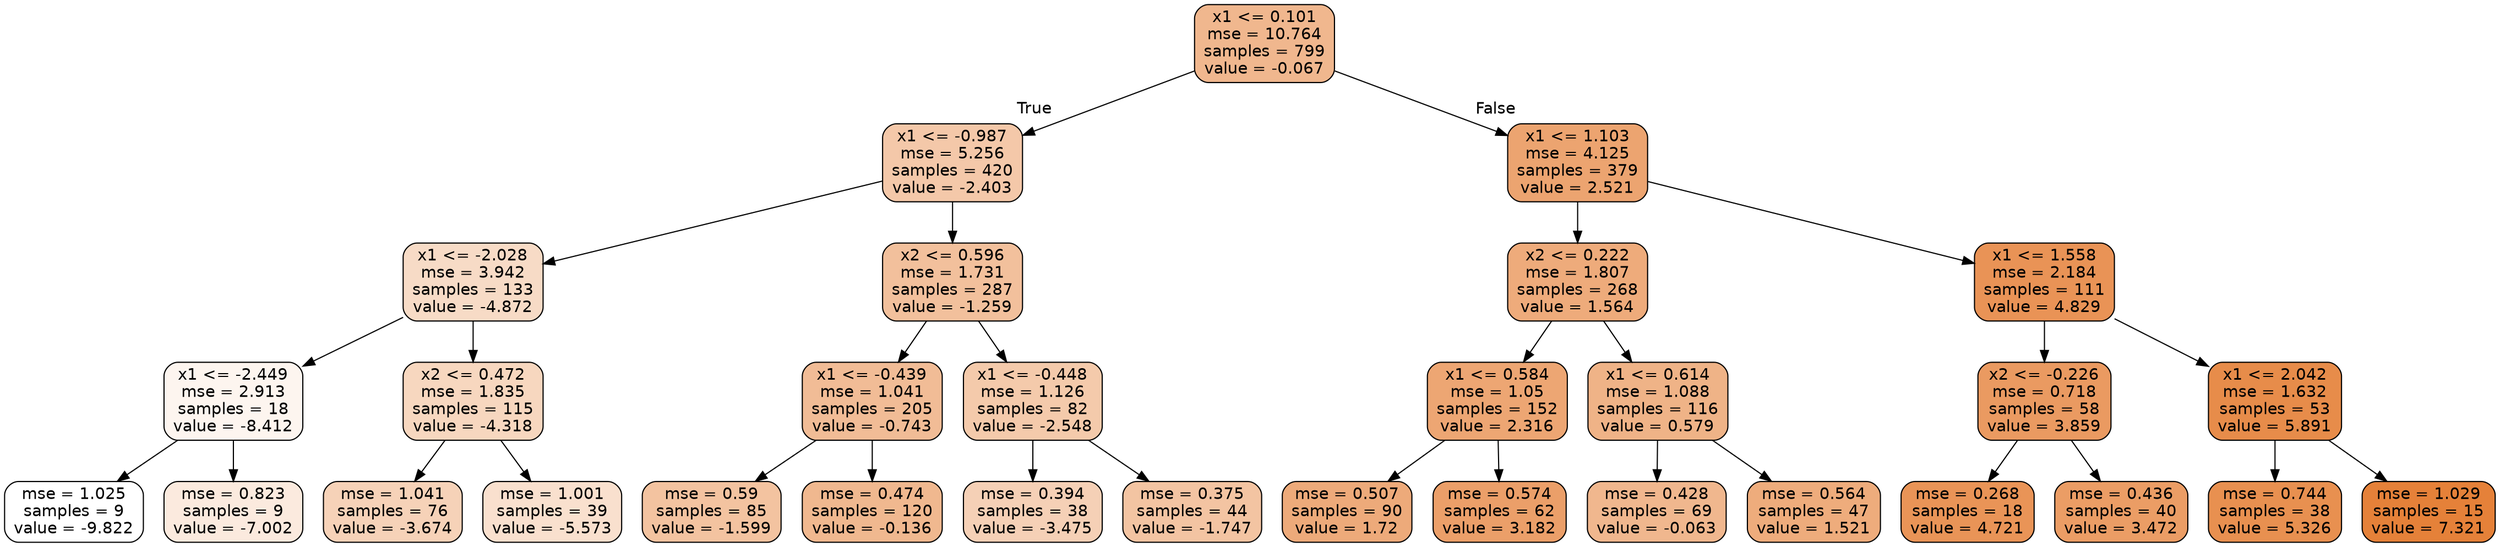 digraph Tree {
node [shape=box, style="filled, rounded", color="black", fontname=helvetica] ;
edge [fontname=helvetica] ;
0 [label="x1 <= 0.101\nmse = 10.764\nsamples = 799\nvalue = -0.067", fillcolor="#f0b78e"] ;
1 [label="x1 <= -0.987\nmse = 5.256\nsamples = 420\nvalue = -2.403", fillcolor="#f4c8a9"] ;
0 -> 1 [labeldistance=2.5, labelangle=45, headlabel="True"] ;
2 [label="x1 <= -2.028\nmse = 3.942\nsamples = 133\nvalue = -4.872", fillcolor="#f7dbc6"] ;
1 -> 2 ;
3 [label="x1 <= -2.449\nmse = 2.913\nsamples = 18\nvalue = -8.412", fillcolor="#fdf5ef"] ;
2 -> 3 ;
4 [label="mse = 1.025\nsamples = 9\nvalue = -9.822", fillcolor="#ffffff"] ;
3 -> 4 ;
5 [label="mse = 0.823\nsamples = 9\nvalue = -7.002", fillcolor="#fbeade"] ;
3 -> 5 ;
6 [label="x2 <= 0.472\nmse = 1.835\nsamples = 115\nvalue = -4.318", fillcolor="#f7d7bf"] ;
2 -> 6 ;
7 [label="mse = 1.041\nsamples = 76\nvalue = -3.674", fillcolor="#f6d2b8"] ;
6 -> 7 ;
8 [label="mse = 1.001\nsamples = 39\nvalue = -5.573", fillcolor="#f9e0ce"] ;
6 -> 8 ;
9 [label="x2 <= 0.596\nmse = 1.731\nsamples = 287\nvalue = -1.259", fillcolor="#f2c09c"] ;
1 -> 9 ;
10 [label="x1 <= -0.439\nmse = 1.041\nsamples = 205\nvalue = -0.743", fillcolor="#f1bc96"] ;
9 -> 10 ;
11 [label="mse = 0.59\nsamples = 85\nvalue = -1.599", fillcolor="#f3c3a0"] ;
10 -> 11 ;
12 [label="mse = 0.474\nsamples = 120\nvalue = -0.136", fillcolor="#f0b88f"] ;
10 -> 12 ;
13 [label="x1 <= -0.448\nmse = 1.126\nsamples = 82\nvalue = -2.548", fillcolor="#f4caab"] ;
9 -> 13 ;
14 [label="mse = 0.394\nsamples = 38\nvalue = -3.475", fillcolor="#f5d0b6"] ;
13 -> 14 ;
15 [label="mse = 0.375\nsamples = 44\nvalue = -1.747", fillcolor="#f3c4a2"] ;
13 -> 15 ;
16 [label="x1 <= 1.103\nmse = 4.125\nsamples = 379\nvalue = 2.521", fillcolor="#eca470"] ;
0 -> 16 [labeldistance=2.5, labelangle=-45, headlabel="False"] ;
17 [label="x2 <= 0.222\nmse = 1.807\nsamples = 268\nvalue = 1.564", fillcolor="#eeab7b"] ;
16 -> 17 ;
18 [label="x1 <= 0.584\nmse = 1.05\nsamples = 152\nvalue = 2.316", fillcolor="#eda673"] ;
17 -> 18 ;
19 [label="mse = 0.507\nsamples = 90\nvalue = 1.72", fillcolor="#edaa7a"] ;
18 -> 19 ;
20 [label="mse = 0.574\nsamples = 62\nvalue = 3.182", fillcolor="#eb9f69"] ;
18 -> 20 ;
21 [label="x1 <= 0.614\nmse = 1.088\nsamples = 116\nvalue = 0.579", fillcolor="#efb387"] ;
17 -> 21 ;
22 [label="mse = 0.428\nsamples = 69\nvalue = -0.063", fillcolor="#f0b78e"] ;
21 -> 22 ;
23 [label="mse = 0.564\nsamples = 47\nvalue = 1.521", fillcolor="#eeac7c"] ;
21 -> 23 ;
24 [label="x1 <= 1.558\nmse = 2.184\nsamples = 111\nvalue = 4.829", fillcolor="#e99356"] ;
16 -> 24 ;
25 [label="x2 <= -0.226\nmse = 0.718\nsamples = 58\nvalue = 3.859", fillcolor="#ea9a61"] ;
24 -> 25 ;
26 [label="mse = 0.268\nsamples = 18\nvalue = 4.721", fillcolor="#e99457"] ;
25 -> 26 ;
27 [label="mse = 0.436\nsamples = 40\nvalue = 3.472", fillcolor="#eb9d65"] ;
25 -> 27 ;
28 [label="x1 <= 2.042\nmse = 1.632\nsamples = 53\nvalue = 5.891", fillcolor="#e78c4a"] ;
24 -> 28 ;
29 [label="mse = 0.744\nsamples = 38\nvalue = 5.326", fillcolor="#e89050"] ;
28 -> 29 ;
30 [label="mse = 1.029\nsamples = 15\nvalue = 7.321", fillcolor="#e58139"] ;
28 -> 30 ;
}